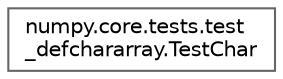 digraph "Graphical Class Hierarchy"
{
 // LATEX_PDF_SIZE
  bgcolor="transparent";
  edge [fontname=Helvetica,fontsize=10,labelfontname=Helvetica,labelfontsize=10];
  node [fontname=Helvetica,fontsize=10,shape=box,height=0.2,width=0.4];
  rankdir="LR";
  Node0 [id="Node000000",label="numpy.core.tests.test\l_defchararray.TestChar",height=0.2,width=0.4,color="grey40", fillcolor="white", style="filled",URL="$d1/da1/classnumpy_1_1core_1_1tests_1_1test__defchararray_1_1TestChar.html",tooltip=" "];
}
